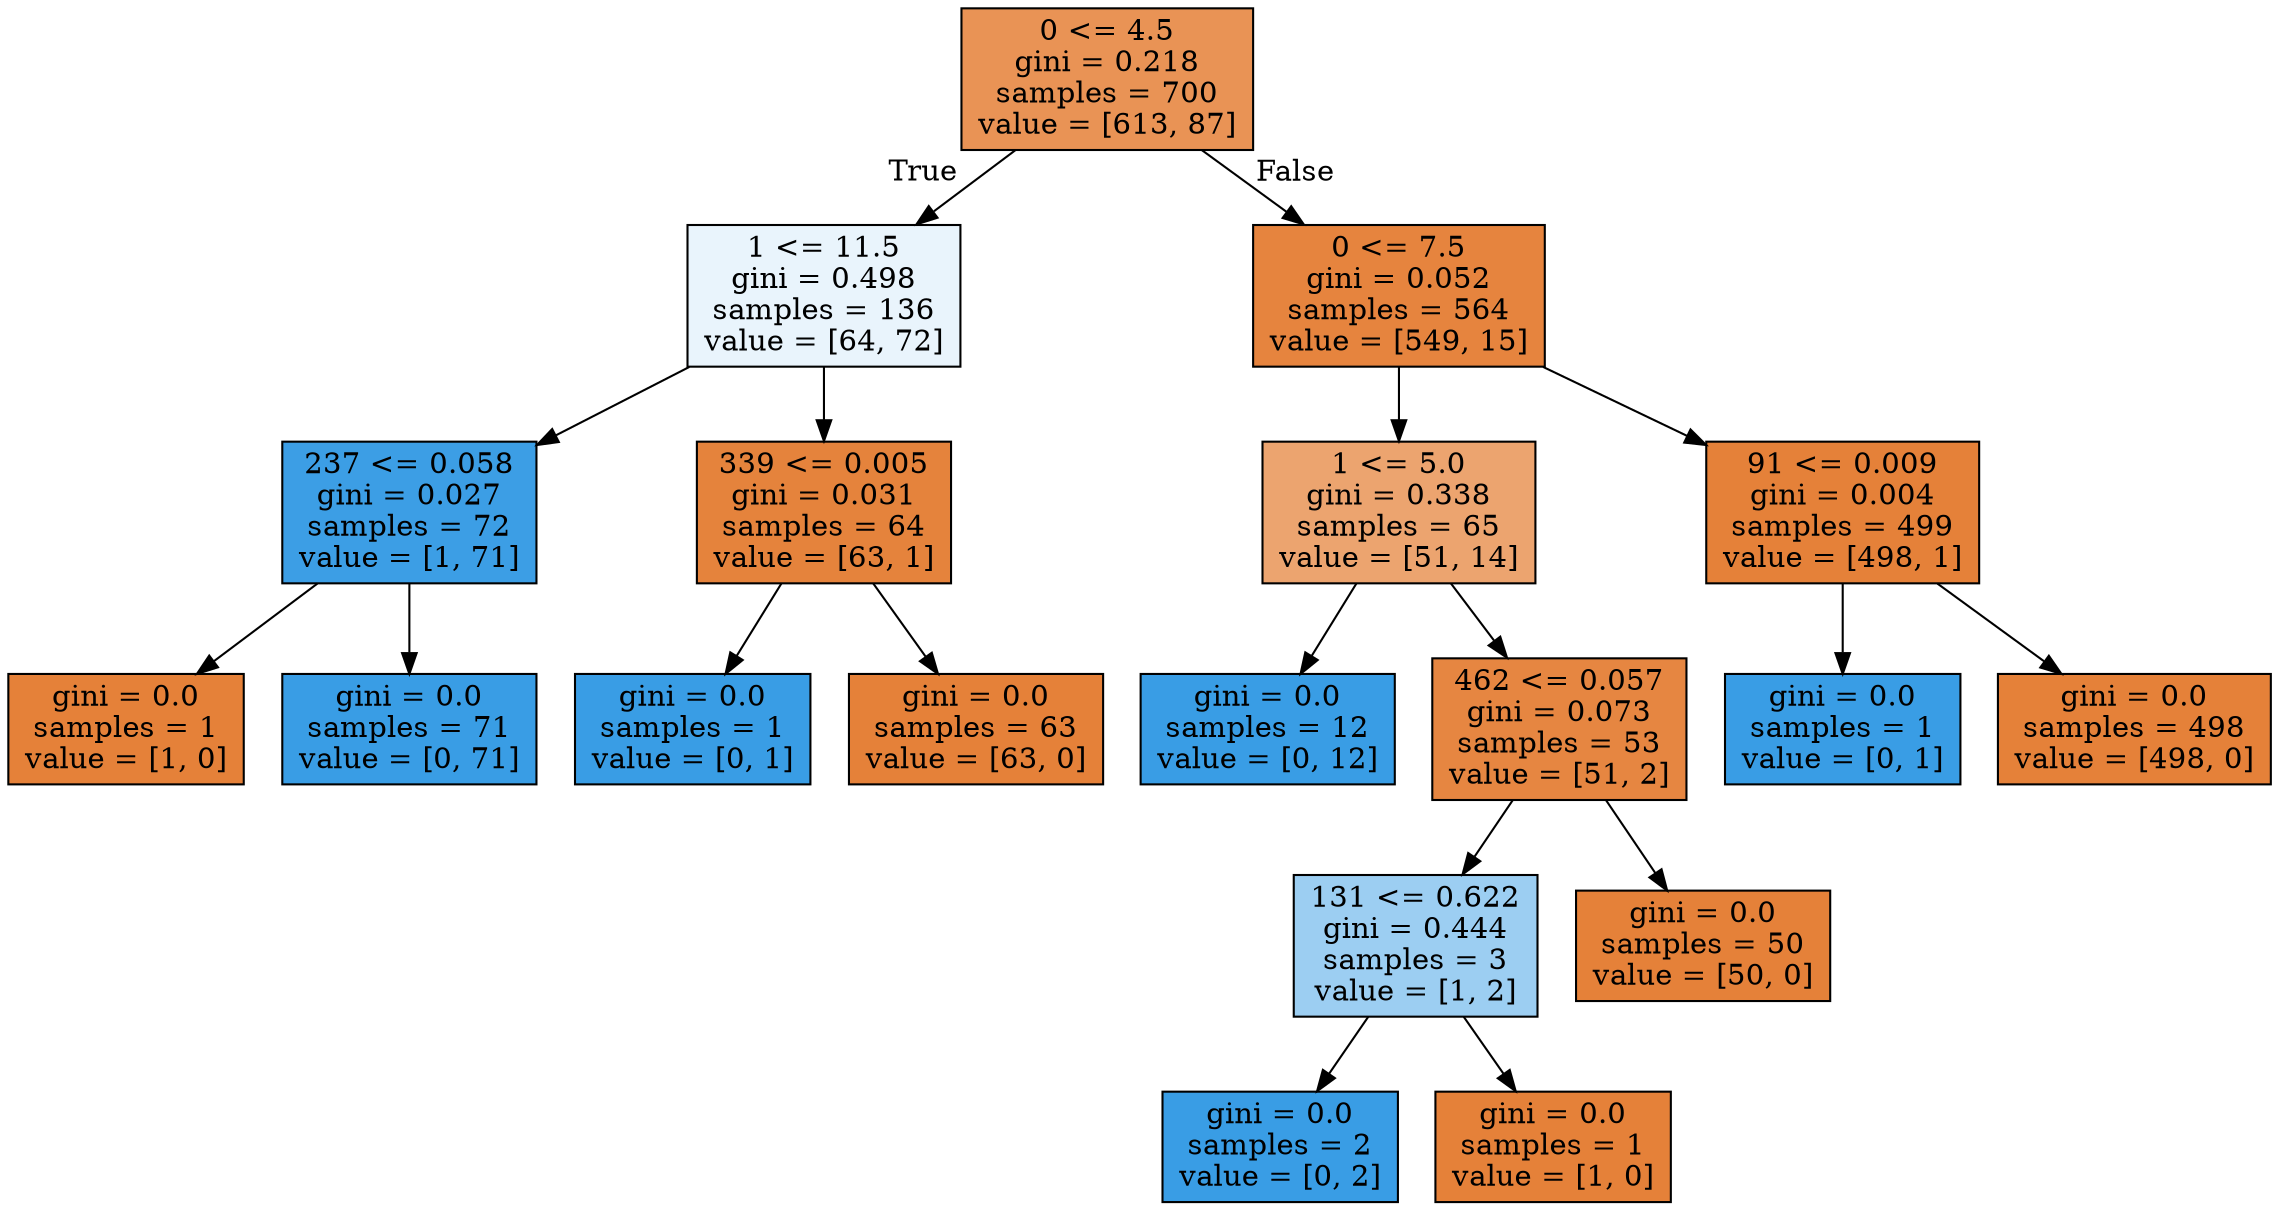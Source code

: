 digraph Tree {
node [shape=box, style="filled", color="black"] ;
0 [label="0 <= 4.5\ngini = 0.218\nsamples = 700\nvalue = [613, 87]", fillcolor="#e99355"] ;
1 [label="1 <= 11.5\ngini = 0.498\nsamples = 136\nvalue = [64, 72]", fillcolor="#e9f4fc"] ;
0 -> 1 [labeldistance=2.5, labelangle=45, headlabel="True"] ;
2 [label="237 <= 0.058\ngini = 0.027\nsamples = 72\nvalue = [1, 71]", fillcolor="#3c9ee5"] ;
1 -> 2 ;
3 [label="gini = 0.0\nsamples = 1\nvalue = [1, 0]", fillcolor="#e58139"] ;
2 -> 3 ;
4 [label="gini = 0.0\nsamples = 71\nvalue = [0, 71]", fillcolor="#399de5"] ;
2 -> 4 ;
5 [label="339 <= 0.005\ngini = 0.031\nsamples = 64\nvalue = [63, 1]", fillcolor="#e5833c"] ;
1 -> 5 ;
6 [label="gini = 0.0\nsamples = 1\nvalue = [0, 1]", fillcolor="#399de5"] ;
5 -> 6 ;
7 [label="gini = 0.0\nsamples = 63\nvalue = [63, 0]", fillcolor="#e58139"] ;
5 -> 7 ;
8 [label="0 <= 7.5\ngini = 0.052\nsamples = 564\nvalue = [549, 15]", fillcolor="#e6843e"] ;
0 -> 8 [labeldistance=2.5, labelangle=-45, headlabel="False"] ;
9 [label="1 <= 5.0\ngini = 0.338\nsamples = 65\nvalue = [51, 14]", fillcolor="#eca46f"] ;
8 -> 9 ;
10 [label="gini = 0.0\nsamples = 12\nvalue = [0, 12]", fillcolor="#399de5"] ;
9 -> 10 ;
11 [label="462 <= 0.057\ngini = 0.073\nsamples = 53\nvalue = [51, 2]", fillcolor="#e68641"] ;
9 -> 11 ;
12 [label="131 <= 0.622\ngini = 0.444\nsamples = 3\nvalue = [1, 2]", fillcolor="#9ccef2"] ;
11 -> 12 ;
13 [label="gini = 0.0\nsamples = 2\nvalue = [0, 2]", fillcolor="#399de5"] ;
12 -> 13 ;
14 [label="gini = 0.0\nsamples = 1\nvalue = [1, 0]", fillcolor="#e58139"] ;
12 -> 14 ;
15 [label="gini = 0.0\nsamples = 50\nvalue = [50, 0]", fillcolor="#e58139"] ;
11 -> 15 ;
16 [label="91 <= 0.009\ngini = 0.004\nsamples = 499\nvalue = [498, 1]", fillcolor="#e58139"] ;
8 -> 16 ;
17 [label="gini = 0.0\nsamples = 1\nvalue = [0, 1]", fillcolor="#399de5"] ;
16 -> 17 ;
18 [label="gini = 0.0\nsamples = 498\nvalue = [498, 0]", fillcolor="#e58139"] ;
16 -> 18 ;
}